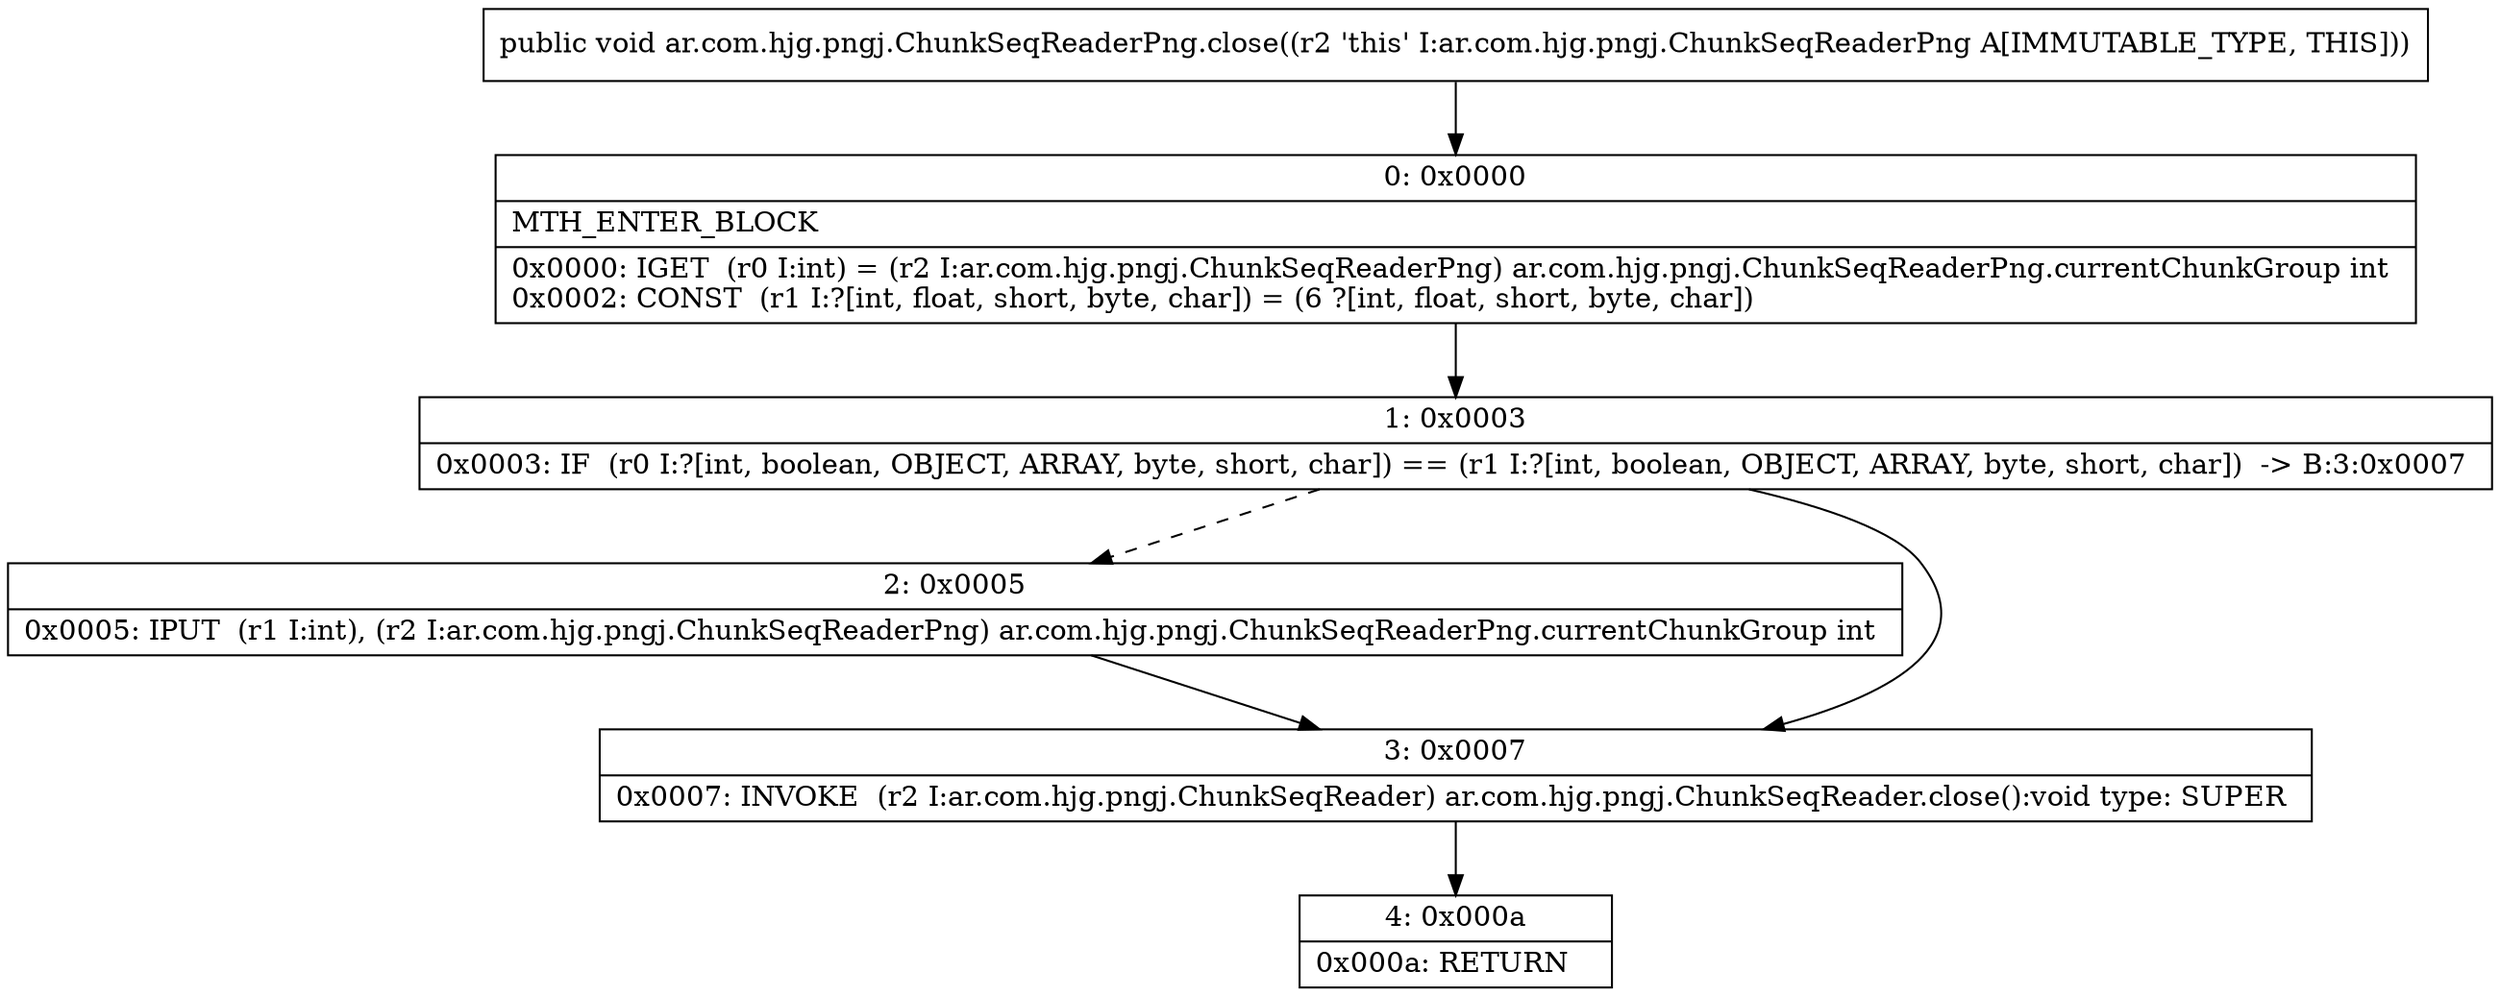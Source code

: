 digraph "CFG forar.com.hjg.pngj.ChunkSeqReaderPng.close()V" {
Node_0 [shape=record,label="{0\:\ 0x0000|MTH_ENTER_BLOCK\l|0x0000: IGET  (r0 I:int) = (r2 I:ar.com.hjg.pngj.ChunkSeqReaderPng) ar.com.hjg.pngj.ChunkSeqReaderPng.currentChunkGroup int \l0x0002: CONST  (r1 I:?[int, float, short, byte, char]) = (6 ?[int, float, short, byte, char]) \l}"];
Node_1 [shape=record,label="{1\:\ 0x0003|0x0003: IF  (r0 I:?[int, boolean, OBJECT, ARRAY, byte, short, char]) == (r1 I:?[int, boolean, OBJECT, ARRAY, byte, short, char])  \-\> B:3:0x0007 \l}"];
Node_2 [shape=record,label="{2\:\ 0x0005|0x0005: IPUT  (r1 I:int), (r2 I:ar.com.hjg.pngj.ChunkSeqReaderPng) ar.com.hjg.pngj.ChunkSeqReaderPng.currentChunkGroup int \l}"];
Node_3 [shape=record,label="{3\:\ 0x0007|0x0007: INVOKE  (r2 I:ar.com.hjg.pngj.ChunkSeqReader) ar.com.hjg.pngj.ChunkSeqReader.close():void type: SUPER \l}"];
Node_4 [shape=record,label="{4\:\ 0x000a|0x000a: RETURN   \l}"];
MethodNode[shape=record,label="{public void ar.com.hjg.pngj.ChunkSeqReaderPng.close((r2 'this' I:ar.com.hjg.pngj.ChunkSeqReaderPng A[IMMUTABLE_TYPE, THIS])) }"];
MethodNode -> Node_0;
Node_0 -> Node_1;
Node_1 -> Node_2[style=dashed];
Node_1 -> Node_3;
Node_2 -> Node_3;
Node_3 -> Node_4;
}

